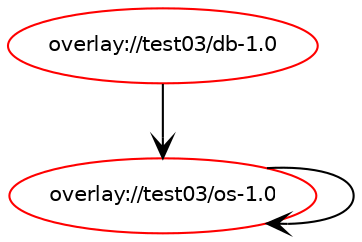 digraph prolog {

newrank=true;
concentrate=true;
compound=true;
graph [rankdir=TD];#, ranksep=2.5, nodesep=0.2];
edge  [arrowhead=vee];
node  [fontname=Helvetica,fontsize=10];

"overlay://test03/db-1.0" [color=red, href="../test03/db-1.0-depend.svg"];
"overlay://test03/db-1.0" -> "overlay://test03/os-1.0"
"overlay://test03/os-1.0" [color=red, href="../test03/os-1.0-depend.svg"];
"overlay://test03/os-1.0" -> "overlay://test03/os-1.0"
}
